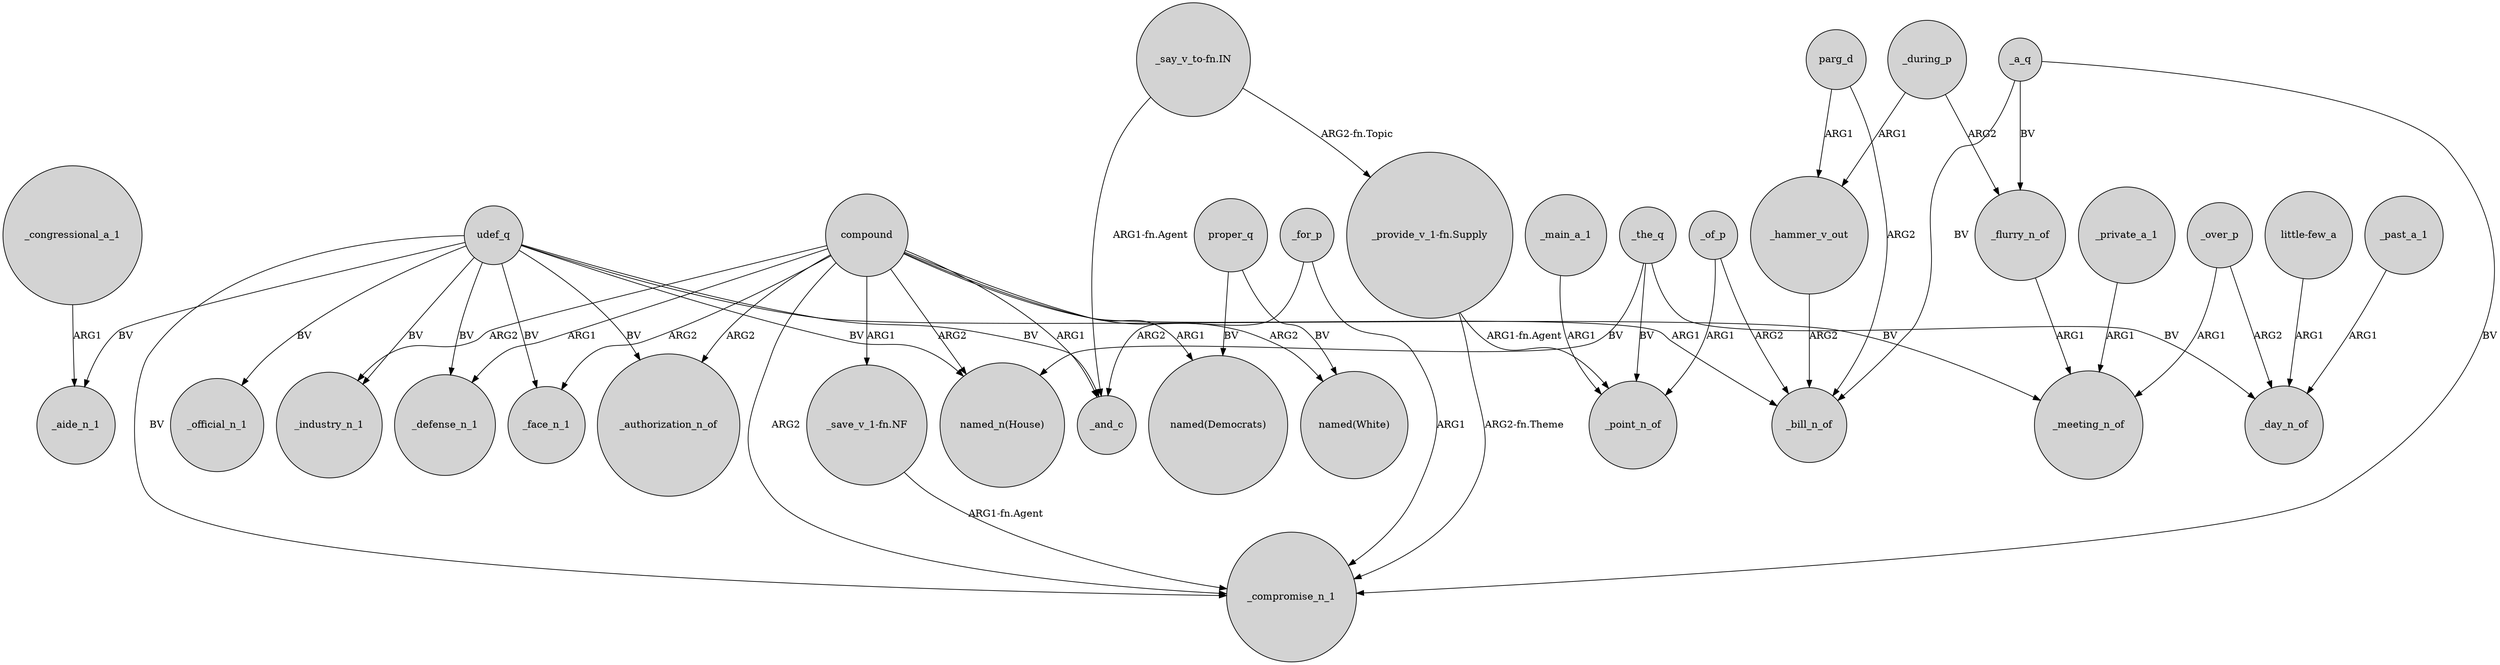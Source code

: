digraph {
	node [shape=circle style=filled]
	udef_q -> "named_n(House)" [label=BV]
	compound -> _authorization_n_of [label=ARG2]
	_main_a_1 -> _point_n_of [label=ARG1]
	_of_p -> _point_n_of [label=ARG1]
	compound -> "named(Democrats)" [label=ARG1]
	udef_q -> _face_n_1 [label=BV]
	"_say_v_to-fn.IN" -> _and_c [label="ARG1-fn.Agent"]
	compound -> _bill_n_of [label=ARG1]
	_for_p -> _compromise_n_1 [label=ARG1]
	_a_q -> _bill_n_of [label=BV]
	compound -> _face_n_1 [label=ARG2]
	_flurry_n_of -> _meeting_n_of [label=ARG1]
	"little-few_a" -> _day_n_of [label=ARG1]
	_a_q -> _compromise_n_1 [label=BV]
	udef_q -> _aide_n_1 [label=BV]
	compound -> "named(White)" [label=ARG2]
	compound -> _defense_n_1 [label=ARG1]
	_over_p -> _meeting_n_of [label=ARG1]
	_during_p -> _hammer_v_out [label=ARG1]
	_for_p -> _and_c [label=ARG2]
	_congressional_a_1 -> _aide_n_1 [label=ARG1]
	_of_p -> _bill_n_of [label=ARG2]
	udef_q -> _meeting_n_of [label=BV]
	"_say_v_to-fn.IN" -> "_provide_v_1-fn.Supply" [label="ARG2-fn.Topic"]
	parg_d -> _bill_n_of [label=ARG2]
	_the_q -> "named_n(House)" [label=BV]
	proper_q -> "named(Democrats)" [label=BV]
	_a_q -> _flurry_n_of [label=BV]
	_the_q -> _day_n_of [label=BV]
	"_provide_v_1-fn.Supply" -> _compromise_n_1 [label="ARG2-fn.Theme"]
	_hammer_v_out -> _bill_n_of [label=ARG2]
	proper_q -> "named(White)" [label=BV]
	udef_q -> _defense_n_1 [label=BV]
	udef_q -> _authorization_n_of [label=BV]
	compound -> _industry_n_1 [label=ARG2]
	udef_q -> _official_n_1 [label=BV]
	compound -> "_save_v_1-fn.NF" [label=ARG1]
	compound -> _and_c [label=ARG1]
	_over_p -> _day_n_of [label=ARG2]
	_during_p -> _flurry_n_of [label=ARG2]
	compound -> "named_n(House)" [label=ARG2]
	parg_d -> _hammer_v_out [label=ARG1]
	udef_q -> _compromise_n_1 [label=BV]
	_the_q -> _point_n_of [label=BV]
	_private_a_1 -> _meeting_n_of [label=ARG1]
	"_provide_v_1-fn.Supply" -> _point_n_of [label="ARG1-fn.Agent"]
	udef_q -> _and_c [label=BV]
	udef_q -> _industry_n_1 [label=BV]
	_past_a_1 -> _day_n_of [label=ARG1]
	"_save_v_1-fn.NF" -> _compromise_n_1 [label="ARG1-fn.Agent"]
	compound -> _compromise_n_1 [label=ARG2]
}
